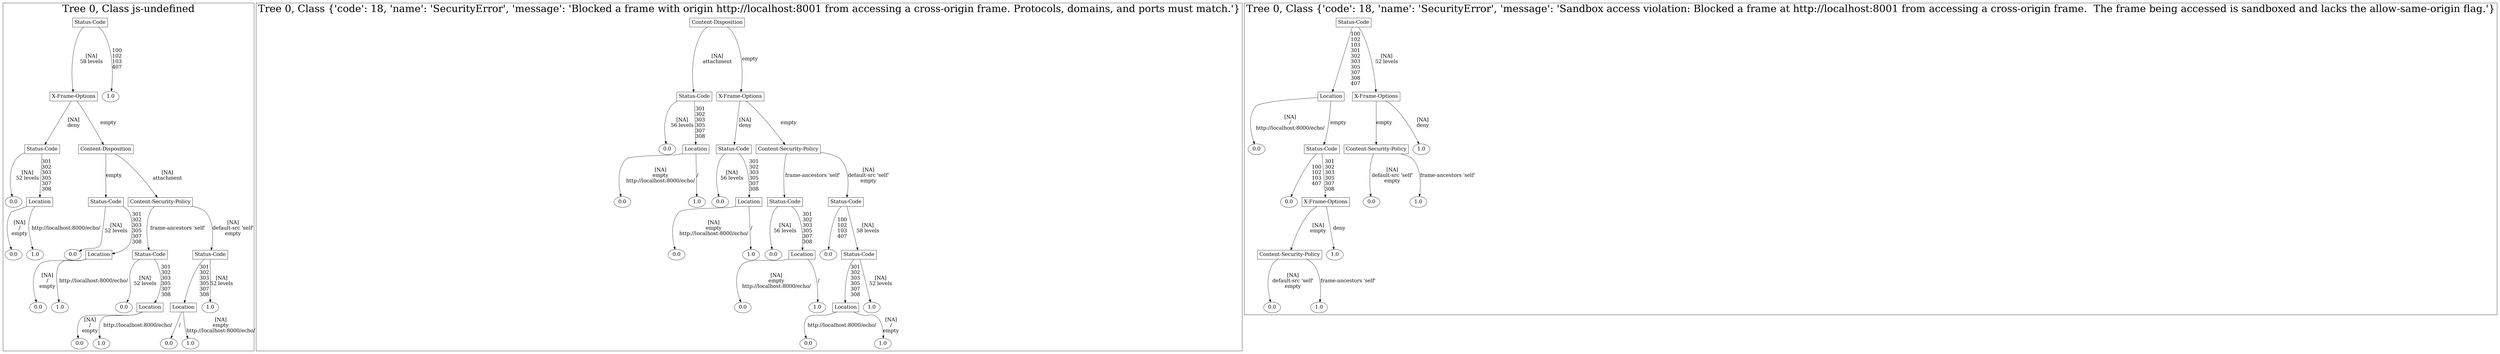 /*
Generated by:
    http://https://github.com/h2oai/h2o-3/tree/master/h2o-genmodel/src/main/java/hex/genmodel/tools/PrintMojo.java
*/

/*
On a mac:

$ brew install graphviz
$ dot -Tpng file.gv -o file.png
$ open file.png
*/

digraph G {

subgraph cluster_0 {
/* Nodes */

/* Level 0 */
{
"SG_0_Node_0" [shape=box, fontsize=20, label="Status-Code"]
}

/* Level 1 */
{
"SG_0_Node_1" [shape=box, fontsize=20, label="X-Frame-Options"]
"SG_0_Node_12" [fontsize=20, label="1.0"]
}

/* Level 2 */
{
"SG_0_Node_2" [shape=box, fontsize=20, label="Status-Code"]
"SG_0_Node_3" [shape=box, fontsize=20, label="Content-Disposition"]
}

/* Level 3 */
{
"SG_0_Node_13" [fontsize=20, label="0.0"]
"SG_0_Node_4" [shape=box, fontsize=20, label="Location"]
"SG_0_Node_5" [shape=box, fontsize=20, label="Status-Code"]
"SG_0_Node_6" [shape=box, fontsize=20, label="Content-Security-Policy"]
}

/* Level 4 */
{
"SG_0_Node_14" [fontsize=20, label="0.0"]
"SG_0_Node_15" [fontsize=20, label="1.0"]
"SG_0_Node_16" [fontsize=20, label="0.0"]
"SG_0_Node_7" [shape=box, fontsize=20, label="Location"]
"SG_0_Node_8" [shape=box, fontsize=20, label="Status-Code"]
"SG_0_Node_9" [shape=box, fontsize=20, label="Status-Code"]
}

/* Level 5 */
{
"SG_0_Node_17" [fontsize=20, label="0.0"]
"SG_0_Node_18" [fontsize=20, label="1.0"]
"SG_0_Node_19" [fontsize=20, label="0.0"]
"SG_0_Node_10" [shape=box, fontsize=20, label="Location"]
"SG_0_Node_11" [shape=box, fontsize=20, label="Location"]
"SG_0_Node_20" [fontsize=20, label="1.0"]
}

/* Level 6 */
{
"SG_0_Node_21" [fontsize=20, label="0.0"]
"SG_0_Node_22" [fontsize=20, label="1.0"]
"SG_0_Node_23" [fontsize=20, label="0.0"]
"SG_0_Node_24" [fontsize=20, label="1.0"]
}

/* Edges */
"SG_0_Node_0" -> "SG_0_Node_1" [fontsize=20, label="[NA]
58 levels
"]
"SG_0_Node_0" -> "SG_0_Node_12" [fontsize=20, label="100
102
103
407
"]
"SG_0_Node_1" -> "SG_0_Node_2" [fontsize=20, label="[NA]
deny
"]
"SG_0_Node_1" -> "SG_0_Node_3" [fontsize=20, label="empty
"]
"SG_0_Node_3" -> "SG_0_Node_5" [fontsize=20, label="empty
"]
"SG_0_Node_3" -> "SG_0_Node_6" [fontsize=20, label="[NA]
attachment
"]
"SG_0_Node_6" -> "SG_0_Node_8" [fontsize=20, label="frame-ancestors 'self'
"]
"SG_0_Node_6" -> "SG_0_Node_9" [fontsize=20, label="[NA]
default-src 'self'
empty
"]
"SG_0_Node_9" -> "SG_0_Node_11" [fontsize=20, label="301
302
303
305
307
308
"]
"SG_0_Node_9" -> "SG_0_Node_20" [fontsize=20, label="[NA]
52 levels
"]
"SG_0_Node_11" -> "SG_0_Node_23" [fontsize=20, label="/
"]
"SG_0_Node_11" -> "SG_0_Node_24" [fontsize=20, label="[NA]
empty
http://localhost:8000/echo/
"]
"SG_0_Node_8" -> "SG_0_Node_19" [fontsize=20, label="[NA]
52 levels
"]
"SG_0_Node_8" -> "SG_0_Node_10" [fontsize=20, label="301
302
303
305
307
308
"]
"SG_0_Node_10" -> "SG_0_Node_21" [fontsize=20, label="[NA]
/
empty
"]
"SG_0_Node_10" -> "SG_0_Node_22" [fontsize=20, label="http://localhost:8000/echo/
"]
"SG_0_Node_5" -> "SG_0_Node_16" [fontsize=20, label="[NA]
52 levels
"]
"SG_0_Node_5" -> "SG_0_Node_7" [fontsize=20, label="301
302
303
305
307
308
"]
"SG_0_Node_7" -> "SG_0_Node_17" [fontsize=20, label="[NA]
/
empty
"]
"SG_0_Node_7" -> "SG_0_Node_18" [fontsize=20, label="http://localhost:8000/echo/
"]
"SG_0_Node_2" -> "SG_0_Node_13" [fontsize=20, label="[NA]
52 levels
"]
"SG_0_Node_2" -> "SG_0_Node_4" [fontsize=20, label="301
302
303
305
307
308
"]
"SG_0_Node_4" -> "SG_0_Node_14" [fontsize=20, label="[NA]
/
empty
"]
"SG_0_Node_4" -> "SG_0_Node_15" [fontsize=20, label="http://localhost:8000/echo/
"]

fontsize=40
label="Tree 0, Class js-undefined"
}

subgraph cluster_1 {
/* Nodes */

/* Level 0 */
{
"SG_1_Node_0" [shape=box, fontsize=20, label="Content-Disposition"]
}

/* Level 1 */
{
"SG_1_Node_1" [shape=box, fontsize=20, label="Status-Code"]
"SG_1_Node_2" [shape=box, fontsize=20, label="X-Frame-Options"]
}

/* Level 2 */
{
"SG_1_Node_12" [fontsize=20, label="0.0"]
"SG_1_Node_3" [shape=box, fontsize=20, label="Location"]
"SG_1_Node_4" [shape=box, fontsize=20, label="Status-Code"]
"SG_1_Node_5" [shape=box, fontsize=20, label="Content-Security-Policy"]
}

/* Level 3 */
{
"SG_1_Node_13" [fontsize=20, label="0.0"]
"SG_1_Node_14" [fontsize=20, label="1.0"]
"SG_1_Node_15" [fontsize=20, label="0.0"]
"SG_1_Node_6" [shape=box, fontsize=20, label="Location"]
"SG_1_Node_7" [shape=box, fontsize=20, label="Status-Code"]
"SG_1_Node_8" [shape=box, fontsize=20, label="Status-Code"]
}

/* Level 4 */
{
"SG_1_Node_16" [fontsize=20, label="0.0"]
"SG_1_Node_17" [fontsize=20, label="1.0"]
"SG_1_Node_18" [fontsize=20, label="0.0"]
"SG_1_Node_9" [shape=box, fontsize=20, label="Location"]
"SG_1_Node_19" [fontsize=20, label="0.0"]
"SG_1_Node_10" [shape=box, fontsize=20, label="Status-Code"]
}

/* Level 5 */
{
"SG_1_Node_20" [fontsize=20, label="0.0"]
"SG_1_Node_21" [fontsize=20, label="1.0"]
"SG_1_Node_11" [shape=box, fontsize=20, label="Location"]
"SG_1_Node_22" [fontsize=20, label="1.0"]
}

/* Level 6 */
{
"SG_1_Node_23" [fontsize=20, label="0.0"]
"SG_1_Node_24" [fontsize=20, label="1.0"]
}

/* Edges */
"SG_1_Node_0" -> "SG_1_Node_1" [fontsize=20, label="[NA]
attachment
"]
"SG_1_Node_0" -> "SG_1_Node_2" [fontsize=20, label="empty
"]
"SG_1_Node_2" -> "SG_1_Node_4" [fontsize=20, label="[NA]
deny
"]
"SG_1_Node_2" -> "SG_1_Node_5" [fontsize=20, label="empty
"]
"SG_1_Node_5" -> "SG_1_Node_7" [fontsize=20, label="frame-ancestors 'self'
"]
"SG_1_Node_5" -> "SG_1_Node_8" [fontsize=20, label="[NA]
default-src 'self'
empty
"]
"SG_1_Node_8" -> "SG_1_Node_19" [fontsize=20, label="100
102
103
407
"]
"SG_1_Node_8" -> "SG_1_Node_10" [fontsize=20, label="[NA]
58 levels
"]
"SG_1_Node_10" -> "SG_1_Node_11" [fontsize=20, label="301
302
303
305
307
308
"]
"SG_1_Node_10" -> "SG_1_Node_22" [fontsize=20, label="[NA]
52 levels
"]
"SG_1_Node_11" -> "SG_1_Node_23" [fontsize=20, label="http://localhost:8000/echo/
"]
"SG_1_Node_11" -> "SG_1_Node_24" [fontsize=20, label="[NA]
/
empty
"]
"SG_1_Node_7" -> "SG_1_Node_18" [fontsize=20, label="[NA]
56 levels
"]
"SG_1_Node_7" -> "SG_1_Node_9" [fontsize=20, label="301
302
303
305
307
308
"]
"SG_1_Node_9" -> "SG_1_Node_20" [fontsize=20, label="[NA]
empty
http://localhost:8000/echo/
"]
"SG_1_Node_9" -> "SG_1_Node_21" [fontsize=20, label="/
"]
"SG_1_Node_4" -> "SG_1_Node_15" [fontsize=20, label="[NA]
56 levels
"]
"SG_1_Node_4" -> "SG_1_Node_6" [fontsize=20, label="301
302
303
305
307
308
"]
"SG_1_Node_6" -> "SG_1_Node_16" [fontsize=20, label="[NA]
empty
http://localhost:8000/echo/
"]
"SG_1_Node_6" -> "SG_1_Node_17" [fontsize=20, label="/
"]
"SG_1_Node_1" -> "SG_1_Node_12" [fontsize=20, label="[NA]
56 levels
"]
"SG_1_Node_1" -> "SG_1_Node_3" [fontsize=20, label="301
302
303
305
307
308
"]
"SG_1_Node_3" -> "SG_1_Node_13" [fontsize=20, label="[NA]
empty
http://localhost:8000/echo/
"]
"SG_1_Node_3" -> "SG_1_Node_14" [fontsize=20, label="/
"]

fontsize=40
label="Tree 0, Class {'code': 18, 'name': 'SecurityError', 'message': 'Blocked a frame with origin http://localhost:8001 from accessing a cross-origin frame. Protocols, domains, and ports must match.'}"
}

subgraph cluster_2 {
/* Nodes */

/* Level 0 */
{
"SG_2_Node_0" [shape=box, fontsize=20, label="Status-Code"]
}

/* Level 1 */
{
"SG_2_Node_1" [shape=box, fontsize=20, label="Location"]
"SG_2_Node_2" [shape=box, fontsize=20, label="X-Frame-Options"]
}

/* Level 2 */
{
"SG_2_Node_7" [fontsize=20, label="0.0"]
"SG_2_Node_3" [shape=box, fontsize=20, label="Status-Code"]
"SG_2_Node_4" [shape=box, fontsize=20, label="Content-Security-Policy"]
"SG_2_Node_8" [fontsize=20, label="1.0"]
}

/* Level 3 */
{
"SG_2_Node_9" [fontsize=20, label="0.0"]
"SG_2_Node_5" [shape=box, fontsize=20, label="X-Frame-Options"]
"SG_2_Node_10" [fontsize=20, label="0.0"]
"SG_2_Node_11" [fontsize=20, label="1.0"]
}

/* Level 4 */
{
"SG_2_Node_6" [shape=box, fontsize=20, label="Content-Security-Policy"]
"SG_2_Node_12" [fontsize=20, label="1.0"]
}

/* Level 5 */
{
"SG_2_Node_13" [fontsize=20, label="0.0"]
"SG_2_Node_14" [fontsize=20, label="1.0"]
}

/* Edges */
"SG_2_Node_0" -> "SG_2_Node_1" [fontsize=20, label="100
102
103
301
302
303
305
307
308
407
"]
"SG_2_Node_0" -> "SG_2_Node_2" [fontsize=20, label="[NA]
52 levels
"]
"SG_2_Node_2" -> "SG_2_Node_4" [fontsize=20, label="empty
"]
"SG_2_Node_2" -> "SG_2_Node_8" [fontsize=20, label="[NA]
deny
"]
"SG_2_Node_4" -> "SG_2_Node_10" [fontsize=20, label="[NA]
default-src 'self'
empty
"]
"SG_2_Node_4" -> "SG_2_Node_11" [fontsize=20, label="frame-ancestors 'self'
"]
"SG_2_Node_1" -> "SG_2_Node_7" [fontsize=20, label="[NA]
/
http://localhost:8000/echo/
"]
"SG_2_Node_1" -> "SG_2_Node_3" [fontsize=20, label="empty
"]
"SG_2_Node_3" -> "SG_2_Node_9" [fontsize=20, label="100
102
103
407
"]
"SG_2_Node_3" -> "SG_2_Node_5" [fontsize=20, label="301
302
303
305
307
308
"]
"SG_2_Node_5" -> "SG_2_Node_6" [fontsize=20, label="[NA]
empty
"]
"SG_2_Node_5" -> "SG_2_Node_12" [fontsize=20, label="deny
"]
"SG_2_Node_6" -> "SG_2_Node_13" [fontsize=20, label="[NA]
default-src 'self'
empty
"]
"SG_2_Node_6" -> "SG_2_Node_14" [fontsize=20, label="frame-ancestors 'self'
"]

fontsize=40
label="Tree 0, Class {'code': 18, 'name': 'SecurityError', 'message': 'Sandbox access violation: Blocked a frame at http://localhost:8001 from accessing a cross-origin frame.  The frame being accessed is sandboxed and lacks the allow-same-origin flag.'}"
}

}

